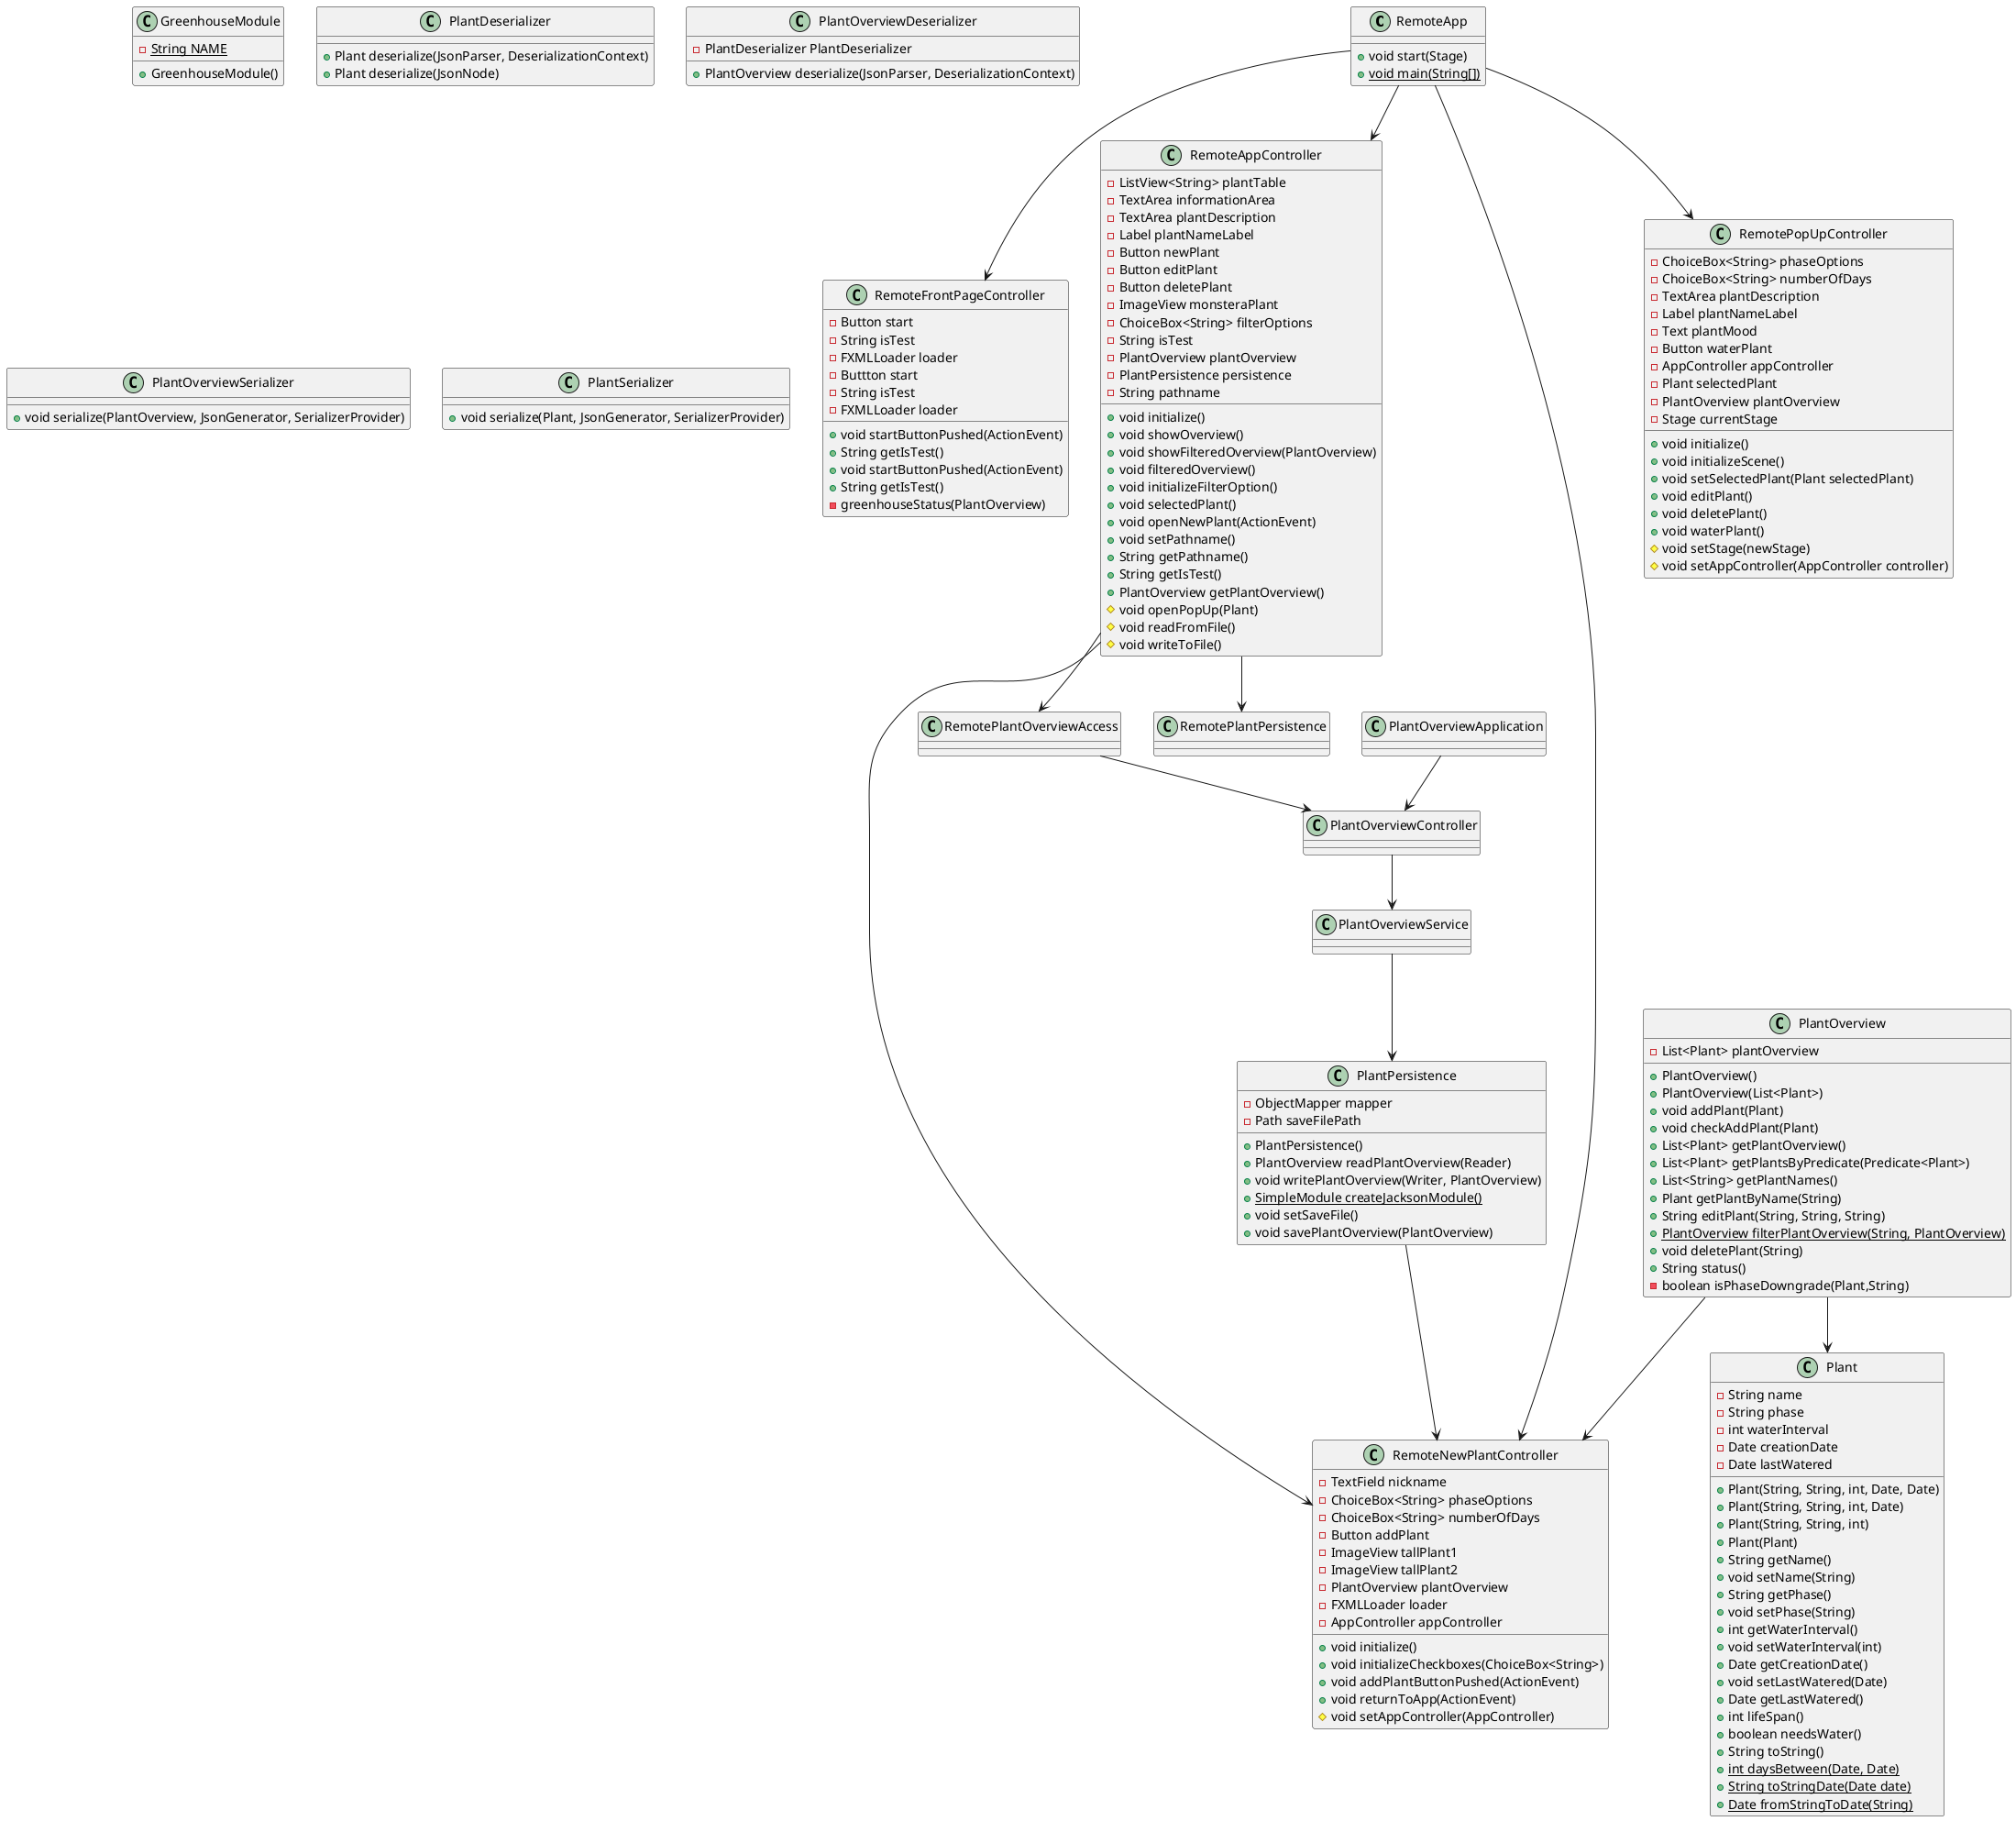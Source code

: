 @startuml Class Diagram
class RemoteApp  {
  + void start(Stage)
  + {static} void main(String[])
}

class RemoteFrontPageController {
  - Button start
  - String isTest
  - FXMLLoader loader
  + void startButtonPushed(ActionEvent)
  + String getIsTest()
}

class RemoteAppController {
  - ListView<String> plantTable
  - TextArea informationArea
  - TextArea plantDescription
  - Label plantNameLabel
  - Button newPlant
  - Button editPlant
  - Button deletePlant
  - ImageView monsteraPlant
  - ChoiceBox<String> filterOptions
  - String isTest
  - PlantOverview plantOverview
  - PlantPersistence persistence
  - String pathname

  + void initialize()
  + void showOverview()
  + void showFilteredOverview(PlantOverview)
  + void filteredOverview()
  + void initializeFilterOption()
  + void selectedPlant()
  + void openNewPlant(ActionEvent)
  + void setPathname()
  + String getPathname()
  + String getIsTest()
  + PlantOverview getPlantOverview()
  # void openPopUp(Plant)
  # void readFromFile()
  # void writeToFile()
}

class RemoteFrontPageController {
  - Buttton start
  - String isTest
  - FXMLLoader loader

  + void startButtonPushed(ActionEvent)
  + String getIsTest()
  - greenhouseStatus(PlantOverview)
}

class RemoteNewPlantController {
  - TextField nickname
  - ChoiceBox<String> phaseOptions
  - ChoiceBox<String> numberOfDays
  - Button addPlant
  - ImageView tallPlant1
  - ImageView tallPlant2
  - PlantOverview plantOverview
  - FXMLLoader loader
  - AppController appController

  + void initialize()
  + void initializeCheckboxes(ChoiceBox<String>)
  + void addPlantButtonPushed(ActionEvent)
  + void returnToApp(ActionEvent)
  # void setAppController(AppController)
}

class RemotePopUpController {
  - ChoiceBox<String> phaseOptions
  - ChoiceBox<String> numberOfDays
  - TextArea plantDescription
  - Label plantNameLabel
  - Text plantMood
  - Button waterPlant
  - AppController appController
  - Plant selectedPlant
  - PlantOverview plantOverview
  - Stage currentStage

  + void initialize()
  + void initializeScene()
  + void setSelectedPlant(Plant selectedPlant)
  + void editPlant()
  + void deletePlant()
  + void waterPlant()
  # void setStage(newStage)
  # void setAppController(AppController controller)
}

class PlantOverview {
  - List<Plant> plantOverview

  + PlantOverview()
  + PlantOverview(List<Plant>)
  + void addPlant(Plant)
  + void checkAddPlant(Plant)
  + List<Plant> getPlantOverview()
  + List<Plant> getPlantsByPredicate(Predicate<Plant>)
  + List<String> getPlantNames()
  + Plant getPlantByName(String)
  + String editPlant(String, String, String)
  + {static} PlantOverview filterPlantOverview(String, PlantOverview)
  + void deletePlant(String)
  + String status()
  - boolean isPhaseDowngrade(Plant,String)
}

class Plant {
  - String name
  - String phase
  - int waterInterval
  - Date creationDate
  - Date lastWatered

  + Plant(String, String, int, Date, Date)
  + Plant(String, String, int, Date)
  + Plant(String, String, int)
  + Plant(Plant)
  + String getName()
  + void setName(String)
  + String getPhase()
  + void setPhase(String)
  + int getWaterInterval() 
  + void setWaterInterval(int)
  + Date getCreationDate()
  + void setLastWatered(Date)
  + Date getLastWatered()
  + int lifeSpan()
  + boolean needsWater()
  + String toString()
  + {static} int daysBetween(Date, Date)
  + {static} String toStringDate(Date date)
  + {static} Date fromStringToDate(String)
}

class PlantPersistence {
  - ObjectMapper mapper
  - Path saveFilePath
  + PlantPersistence()
  + PlantOverview readPlantOverview(Reader)
  + void writePlantOverview(Writer, PlantOverview)
  + {static} SimpleModule createJacksonModule()
  + void setSaveFile()
  + void savePlantOverview(PlantOverview)
}

class GreenhouseModule {
  - {static} String NAME
  + GreenhouseModule()
}

class PlantDeserializer{
  + Plant deserialize(JsonParser, DeserializationContext)
  + Plant deserialize(JsonNode)
}

class PlantOverviewDeserializer{
  - PlantDeserializer PlantDeserializer
  + PlantOverview deserialize(JsonParser, DeserializationContext)
}

class PlantOverviewSerializer{
  + void serialize(PlantOverview, JsonGenerator, SerializerProvider)
}

class PlantSerializer{
  + void serialize(Plant, JsonGenerator, SerializerProvider)
}

RemoteApp --> RemoteAppController
RemoteApp --> RemoteFrontPageController
RemoteApp --> RemoteNewPlantController
RemoteApp --> RemotePopUpController

PlantOverview --> Plant

RemoteAppController --> RemotePlantOverviewAccess
RemoteAppController --> RemotePlantPersistence

RemoteAppController --> RemoteNewPlantController
PlantOverview --> RemoteNewPlantController
PlantPersistence --> RemoteNewPlantController

RemotePlantOverviewAccess --> PlantOverviewController
PlantOverviewController --> PlantOverviewService

PlantOverviewApplication --> PlantOverviewController

PlantOverviewService --> PlantPersistence


@enduml